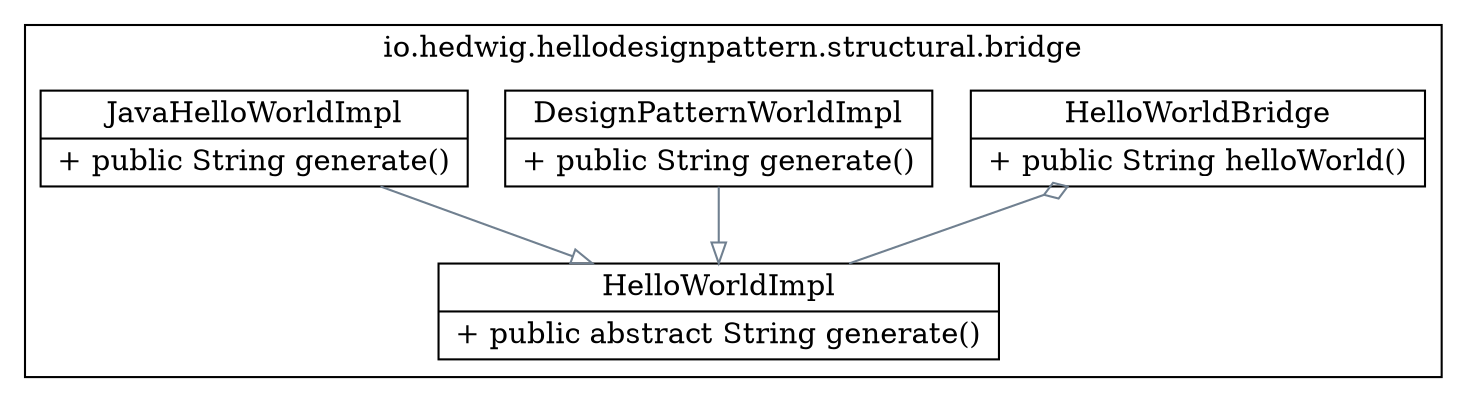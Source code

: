 digraph domain {
  edge [ fontsize = 11 ];
  node [ shape=record ];
  subgraph cluster_0 {
    label = "io.hedwig.hellodesignpattern.structural.bridge";
    HelloWorldBridge [ label = "{HelloWorldBridge | + public String helloWorld()\l}" ] 
    DesignPatternWorldImpl [ label = "{DesignPatternWorldImpl | + public String generate()\l}" ] 
    JavaHelloWorldImpl [ label = "{JavaHelloWorldImpl | + public String generate()\l}" ] 
    HelloWorldImpl [ label = "{HelloWorldImpl | + public abstract String generate()\l}" ] 
  }
  HelloWorldBridge -> HelloWorldImpl [ dir=back arrowtail=odiamond color=slategray];
  DesignPatternWorldImpl -> HelloWorldImpl [arrowhead=empty color=slategray];
  JavaHelloWorldImpl -> HelloWorldImpl [arrowhead=empty color=slategray];
}